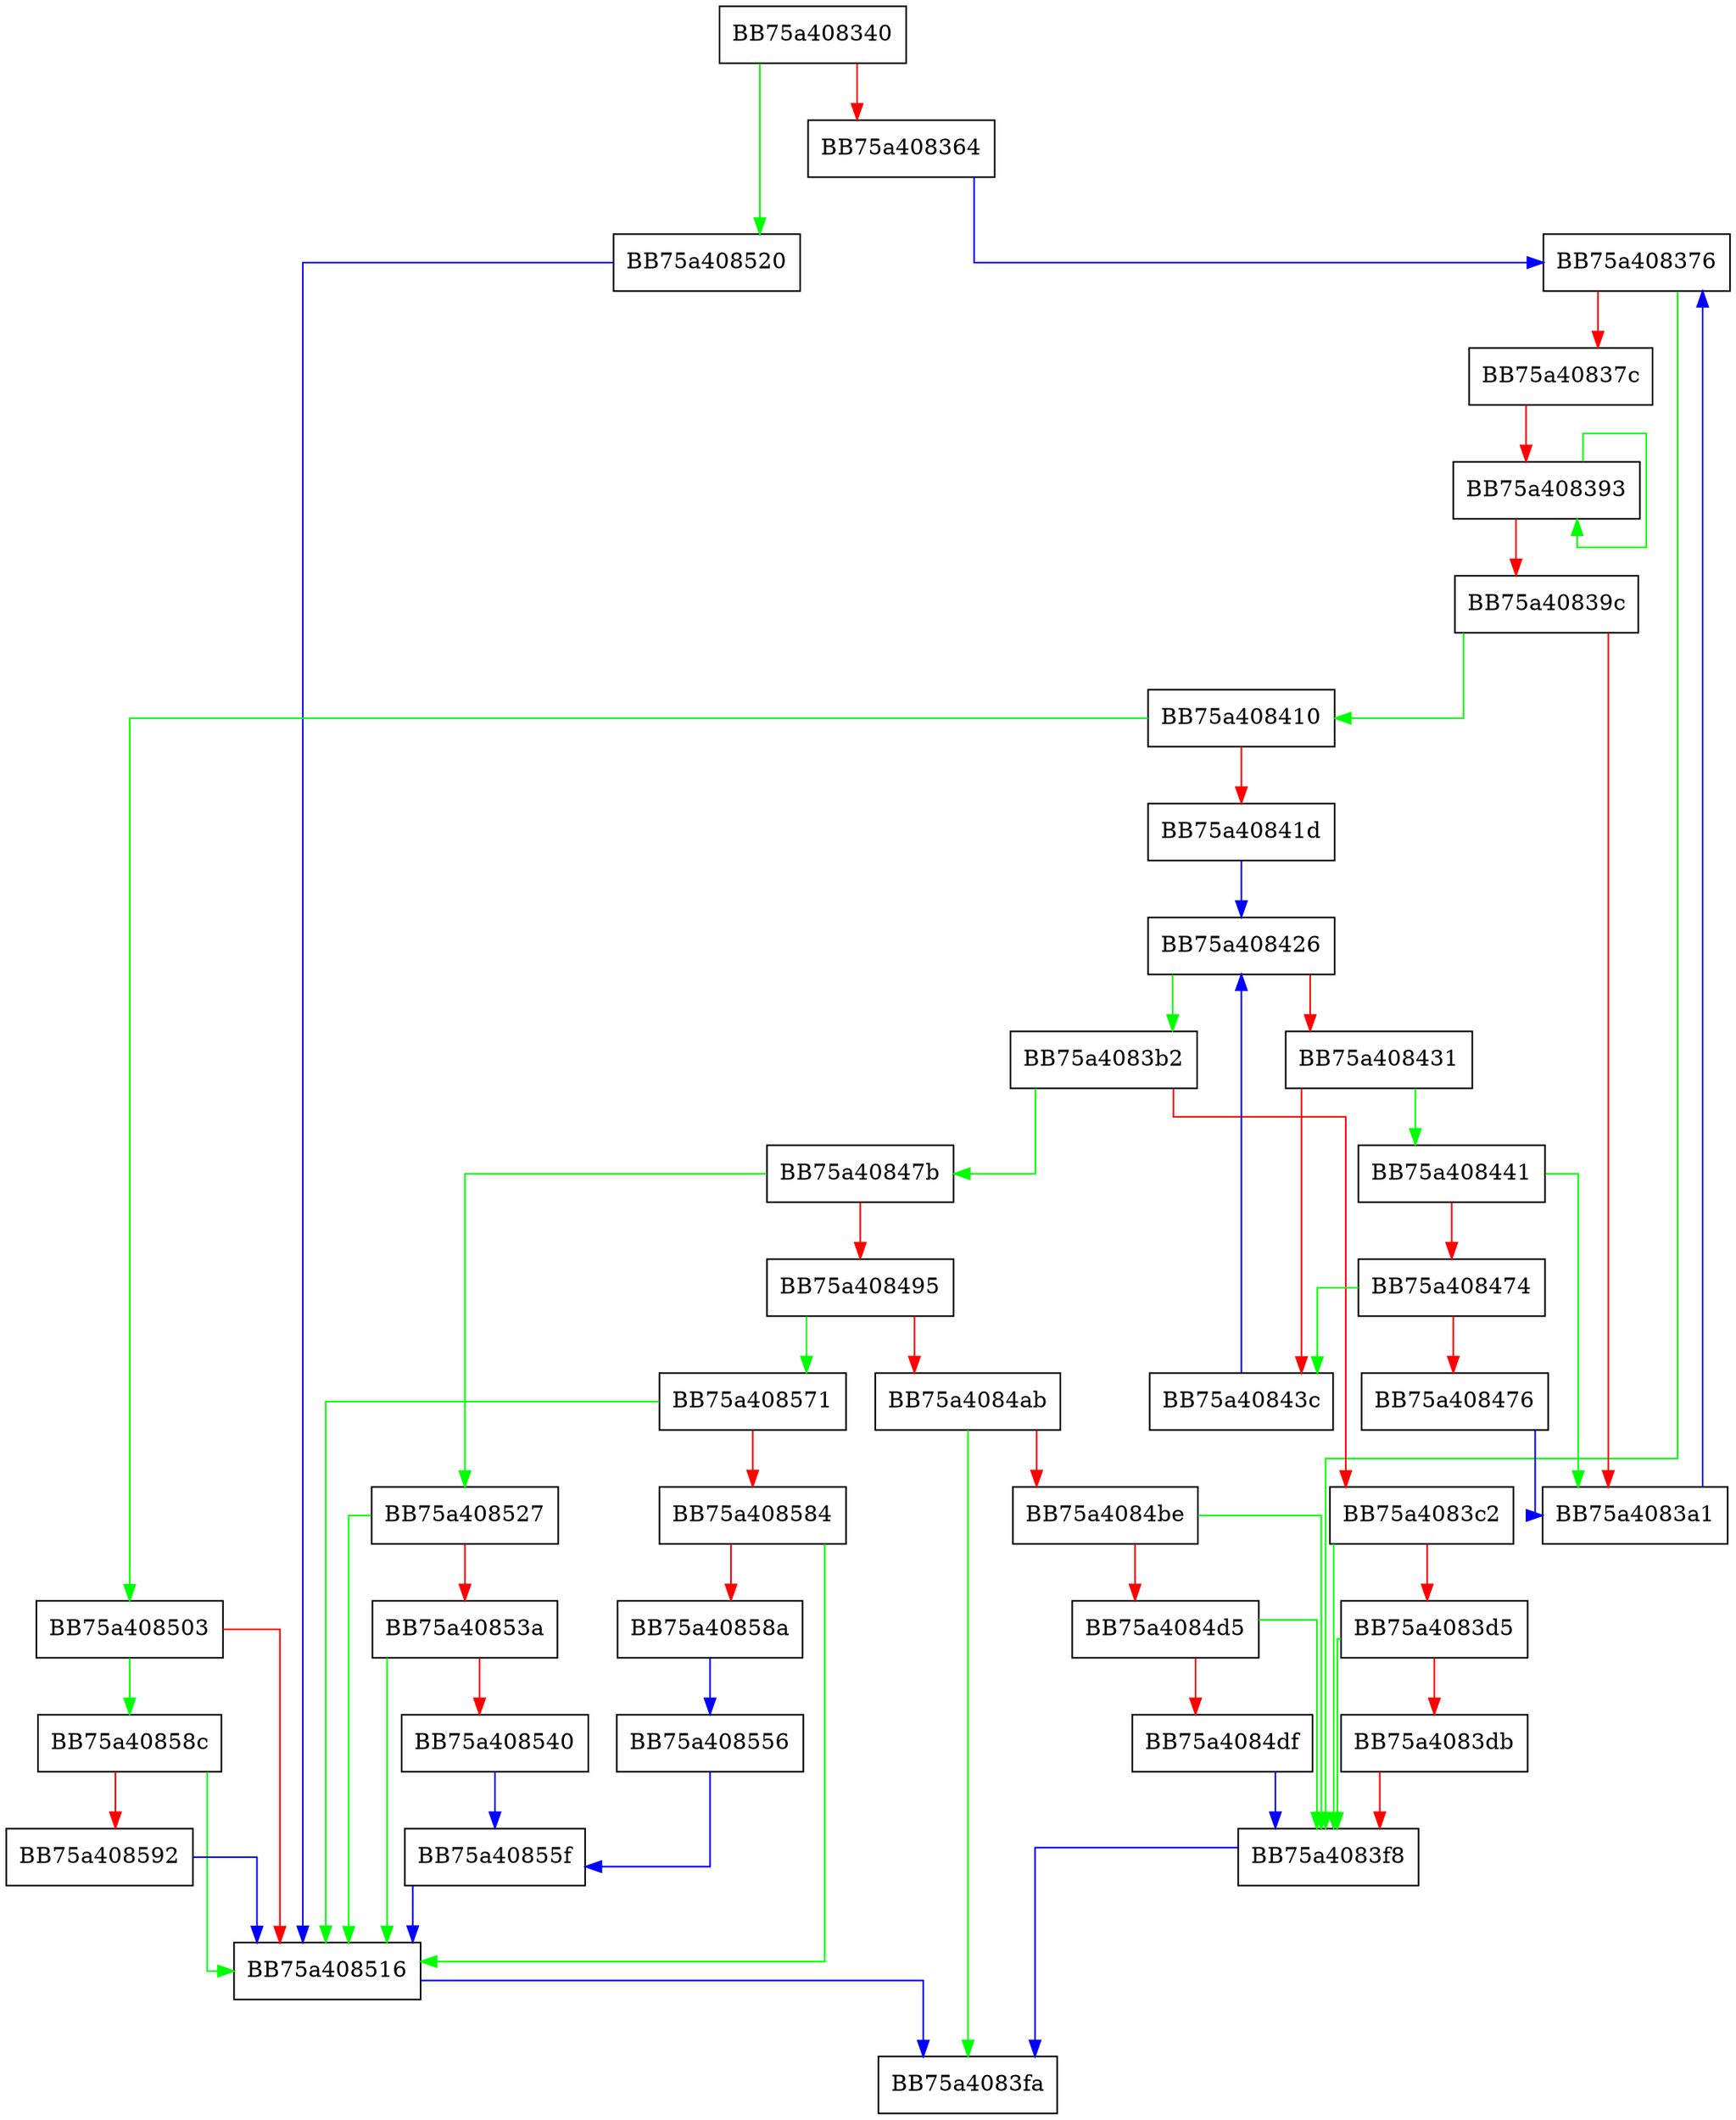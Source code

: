 digraph ReceiveDatabaseVar {
  node [shape="box"];
  graph [splines=ortho];
  BB75a408340 -> BB75a408520 [color="green"];
  BB75a408340 -> BB75a408364 [color="red"];
  BB75a408364 -> BB75a408376 [color="blue"];
  BB75a408376 -> BB75a4083f8 [color="green"];
  BB75a408376 -> BB75a40837c [color="red"];
  BB75a40837c -> BB75a408393 [color="red"];
  BB75a408393 -> BB75a408393 [color="green"];
  BB75a408393 -> BB75a40839c [color="red"];
  BB75a40839c -> BB75a408410 [color="green"];
  BB75a40839c -> BB75a4083a1 [color="red"];
  BB75a4083a1 -> BB75a408376 [color="blue"];
  BB75a4083b2 -> BB75a40847b [color="green"];
  BB75a4083b2 -> BB75a4083c2 [color="red"];
  BB75a4083c2 -> BB75a4083f8 [color="green"];
  BB75a4083c2 -> BB75a4083d5 [color="red"];
  BB75a4083d5 -> BB75a4083f8 [color="green"];
  BB75a4083d5 -> BB75a4083db [color="red"];
  BB75a4083db -> BB75a4083f8 [color="red"];
  BB75a4083f8 -> BB75a4083fa [color="blue"];
  BB75a408410 -> BB75a408503 [color="green"];
  BB75a408410 -> BB75a40841d [color="red"];
  BB75a40841d -> BB75a408426 [color="blue"];
  BB75a408426 -> BB75a4083b2 [color="green"];
  BB75a408426 -> BB75a408431 [color="red"];
  BB75a408431 -> BB75a408441 [color="green"];
  BB75a408431 -> BB75a40843c [color="red"];
  BB75a40843c -> BB75a408426 [color="blue"];
  BB75a408441 -> BB75a4083a1 [color="green"];
  BB75a408441 -> BB75a408474 [color="red"];
  BB75a408474 -> BB75a40843c [color="green"];
  BB75a408474 -> BB75a408476 [color="red"];
  BB75a408476 -> BB75a4083a1 [color="blue"];
  BB75a40847b -> BB75a408527 [color="green"];
  BB75a40847b -> BB75a408495 [color="red"];
  BB75a408495 -> BB75a408571 [color="green"];
  BB75a408495 -> BB75a4084ab [color="red"];
  BB75a4084ab -> BB75a4083fa [color="green"];
  BB75a4084ab -> BB75a4084be [color="red"];
  BB75a4084be -> BB75a4083f8 [color="green"];
  BB75a4084be -> BB75a4084d5 [color="red"];
  BB75a4084d5 -> BB75a4083f8 [color="green"];
  BB75a4084d5 -> BB75a4084df [color="red"];
  BB75a4084df -> BB75a4083f8 [color="blue"];
  BB75a408503 -> BB75a40858c [color="green"];
  BB75a408503 -> BB75a408516 [color="red"];
  BB75a408516 -> BB75a4083fa [color="blue"];
  BB75a408520 -> BB75a408516 [color="blue"];
  BB75a408527 -> BB75a408516 [color="green"];
  BB75a408527 -> BB75a40853a [color="red"];
  BB75a40853a -> BB75a408516 [color="green"];
  BB75a40853a -> BB75a408540 [color="red"];
  BB75a408540 -> BB75a40855f [color="blue"];
  BB75a408556 -> BB75a40855f [color="blue"];
  BB75a40855f -> BB75a408516 [color="blue"];
  BB75a408571 -> BB75a408516 [color="green"];
  BB75a408571 -> BB75a408584 [color="red"];
  BB75a408584 -> BB75a408516 [color="green"];
  BB75a408584 -> BB75a40858a [color="red"];
  BB75a40858a -> BB75a408556 [color="blue"];
  BB75a40858c -> BB75a408516 [color="green"];
  BB75a40858c -> BB75a408592 [color="red"];
  BB75a408592 -> BB75a408516 [color="blue"];
}